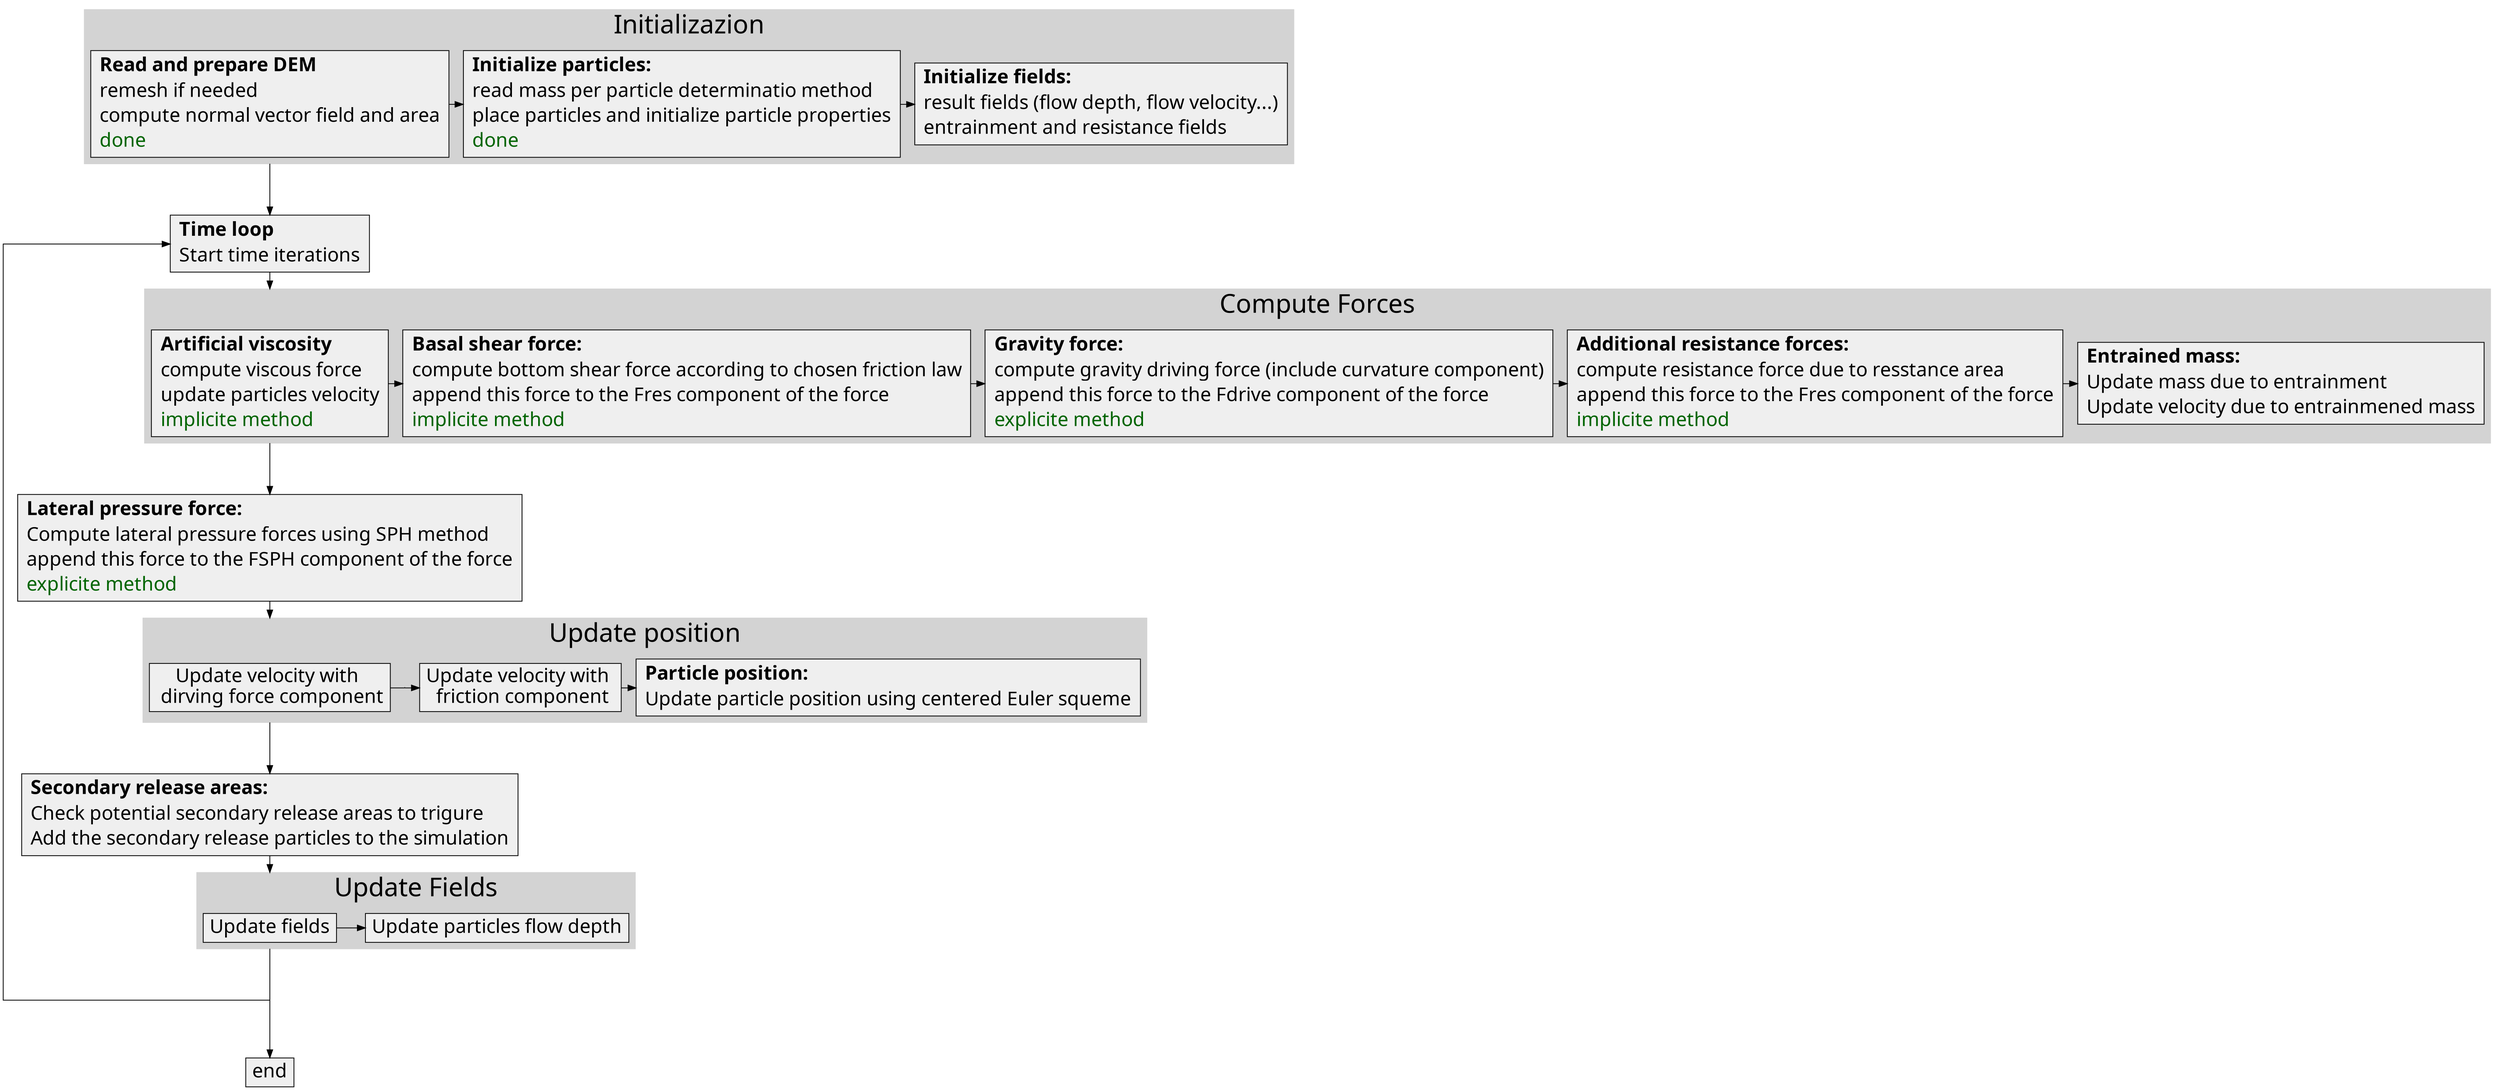 
digraph "com1DFA algorithm graph" {
  /* compound=true; */
  newrank=true;
  size="100,100";
  rankdir="TB";
  graph [compound=true, ranksep=1, splines=ortho, fontname="Verdana", fontsize="32"];
  node [shape=box, style=filled, fontsize=24 fontname="Verdana" fillcolor="#efefef"];
  edge [fontname="Sans", fontsize="18"];

  prepareMesh [label=<
   <table border="0" cellborder="0" cellspacing="1">
     <tr><td align="left" href="../_autosummary/com1DFAPy.com1DFA.initializeMesh.html#com1DFAPy.com1DFA.initializeMesh" title="initializeMesh function" target="_blank"><b>Read and prepare DEM</b></td></tr>
     <tr><td align="left" href="../_autosummary/in3Utils.geoTrans.remeshDEM.html#in3Utils.geoTrans.remeshDEM" title="remesh function" target="_blank">remesh if needed</td></tr>
     <tr><td align="left" href="../DFAnumerics.html#mesh" title="compute normals and area" target="_blank">compute normal vector field and area</td></tr>
     <tr><td align="left"><font color="darkgreen">done</font></td></tr>
   </table>>];

  initializeParticles [label=<
    <table border="0" cellborder="0" cellspacing="1">
     <tr><td align="left"><b>Initialize particles:</b></td></tr>
     <tr><td align="left">read mass per particle determinatio method</td></tr>
     <tr><td align="left">place particles and initialize particle properties</td></tr>
     <tr><td align="left"><font color="darkgreen">done</font></td></tr>
    </table>>];

  initializeFields [label=<
    <table border="0" cellborder="0" cellspacing="1">
     <tr><td align="left"><b>Initialize fields:</b></td></tr>
     <tr><td align="left" href="../DFAnumerics.html" title="This is a link title in SVG!" target="_blank">result fields (flow depth, flow velocity...)</td></tr>
     <tr><td align="left" href="../DFAnumerics.html#artificial-viscosity" target="_blank">entrainment and resistance fields</td></tr>
    </table>>];

  timeLoop [label="Start time iterations"];
  timeLoop [label=<
    <table border="0" cellborder="0" cellspacing="1">
     <tr><td align="left"><b>Time loop</b></td></tr>
     <tr><td align="left">Start time iterations</td></tr>
    </table>>];
  endTimeLoop [width=0 shape=point label=""];
  middleUpdatePos [width=0 shape=point label=""];
  middleUpdateFields [width=0 shape=point label=""];
  artifViscosity [label=<
     <table border="0" cellborder="0" cellspacing="1">
       <tr><td align="left"><b>Artificial viscosity</b></td></tr>
       <tr><td align="left">compute viscous force</td></tr>
       <tr><td align="left">update particles velocity</td></tr>
       <tr><td align="left"><font color="darkgreen">implicite method</font></td></tr>
     </table>>, href="../DFAnumerics.html#artificial-viscosity"];


  computeGravityForce [label=<
      <table border="0" cellborder="0" cellspacing="1">
       <tr><td align="left"><b>Gravity force:</b></td></tr>
       <tr><td align="left" href="../theoryCom1DFA.html#equation-sigmab" target="_blank">compute gravity driving force (include curvature component)</td></tr>
       <tr><td align="left" >append this force to the Fdrive component of the force</td></tr>
       <tr><td align="left" href="../theoryCom1DFA.html#friction-model" target="_blank"><font color="darkgreen">explicite method</font></td></tr>
     </table>>];
  computeFrictForce [label=<
      <table border="0" cellborder="0" cellspacing="1">
       <tr><td align="left"><b>Basal shear force:</b></td></tr>
       <tr><td align="left" href="../theoryCom1DFA.html#friction-model" target="_blank">compute bottom shear force according to chosen friction law</td></tr>
       <tr><td align="left" >append this force to the Fres component of the force</td></tr>
       <tr><td align="left" href="../theoryCom1DFA.html#friction-model" target="_blank"><font color="darkgreen">implicite method</font></td></tr>
     </table>>];
  computeResForce [label="Compute resistance forces"];
  computeResForce [label=<
      <table border="0" cellborder="0" cellspacing="1">
       <tr><td align="left"><b>Additional resistance forces:</b></td></tr>
       <tr><td align="left" href="../theoryCom1DFA.html#resistance" target="_blank">compute resistance force due to resstance area</td></tr>
       <tr><td align="left" >append this force to the Fres component of the force</td></tr>
       <tr><td align="left" href="../theoryCom1DFA.html#resistance" target="_blank"><font color="darkgreen">implicite method</font></td></tr>
     </table>>];
  updateMassEntr [label=<
      <table border="0" cellborder="0" cellspacing="1">
       <tr><td align="left"><b>Entrained mass:</b></td></tr>
       <tr><td align="left" href="../theoryCom1DFA.html#resistance" target="_blank">Update mass due to entrainment</td></tr>
       <tr><td align="left" >Update velocity due to entrainmened mass</td></tr>
    </table>>];
  computeSPHForce [label="Compute lateral pressure forces"];
  computeSPHForce [label=<
      <table border="0" cellborder="0" cellspacing="1">
       <tr><td align="left"><b>Lateral pressure force:</b></td></tr>
       <tr><td align="left" href="../theoryCom1DFA.html#resistance" target="_blank">Compute lateral pressure forces using SPH method</td></tr>
       <tr><td align="left" >append this force to the FSPH component of the force</td></tr>
       <tr><td align="left" href="../theoryCom1DFA.html#resistance" target="_blank"><font color="darkgreen">explicite method</font></td></tr>
     </table>>];
  updateVelocityDrive [label="Update velocity with \n dirving force component"];
  updateVelocityFrict [label="Update velocity with \n friction component"];
  updatePartPos [label=<
      <table border="0" cellborder="0" cellspacing="1">
       <tr><td align="left"><b>Particle position:</b></td></tr>
       <tr><td align="left" href="../theoryCom1DFA.html#resistance" target="_blank">Update particle position using centered Euler squeme</td></tr>
     </table>>];
  addSecRelease [label=<
      <table border="0" cellborder="0" cellspacing="1">
       <tr><td align="left"><b>Secondary release areas:</b></td></tr>
       <tr><td align="left" >Check potential secondary release areas to trigure</td></tr>
       <tr><td align="left" >Add the secondary release particles to the simulation</td></tr>
     </table>>];
  updateFields [label="Update fields"];
  updateParticlesFlowDepth [label="Update particles flow depth"];


  /* start -> prepareMesh [lhead=cluster_initialization]; */
  prepareMesh -> timeLoop [weight=10,ltail=cluster_initialization];
  timeLoop -> artifViscosity [weight=10,lhead=cluster_Forces];
  artifViscosity -> computeSPHForce [weight=10, ltail=cluster_Forces];
  computeSPHForce -> updateVelocityDrive [weight=10,lhead=cluster_2];
  updateVelocityDrive -> addSecRelease [weight=10,ltail=cluster_2];
  addSecRelease -> updateFields [weight=10,lhead=cluster_3];
  updateFields -> endTimeLoop [weight=10,ltail=cluster_3, arrowhead=none];
  endTimeLoop -> end [weight=10];
  endTimeLoop -> timeLoop [weight=1, constraint=false];
  /* computeFrictForce -> updateVelocityFrict[constraint=false];
  computeResForce -> updateVelocityFrict [constraint=false];
  computeSPHForce -> updateVelocityDrive [constraint=false];#, xlabel="add lateral pressure force \n component to the driving force"];
  computeGravityForce -> updateVelocityDrive [constraint=false]#, xlabel="add gravity force \n component to the driving force"]; */


  subgraph cluster_initialization {
    rank=same;
    style=filled;
    color=lightgrey;
    prepareMesh -> initializeParticles;
    initializeParticles -> initializeFields;
    label = "Initializazion";
  }

  subgraph cluster_Forces {
    rank=same;
    style=filled;
    color=lightgrey;
    artifViscosity -> computeFrictForce;
    computeFrictForce -> computeGravityForce;
    computeGravityForce -> computeResForce;
    computeResForce -> updateMassEntr;
    label = "Compute Forces";
  }

  subgraph cluster_2 {
    rank=same;
    updateVelocityDrive -> middleUpdatePos [weight=10, arrowhead=none];
    middleUpdatePos -> updateVelocityFrict [weight=10];
    updateVelocityFrict -> updatePartPos [weight=10];

    label = "Update position";
    style=filled;
    color=lightgrey;
  }
  subgraph cluster_3 {
    rank=same;
    updateFields -> middleUpdateFields [weight=10, arrowhead=none];
    middleUpdateFields -> updateParticlesFlowDepth [weight=10];
    label = "Update Fields";
    style=filled;
    color=lightgrey;
  }

   }
